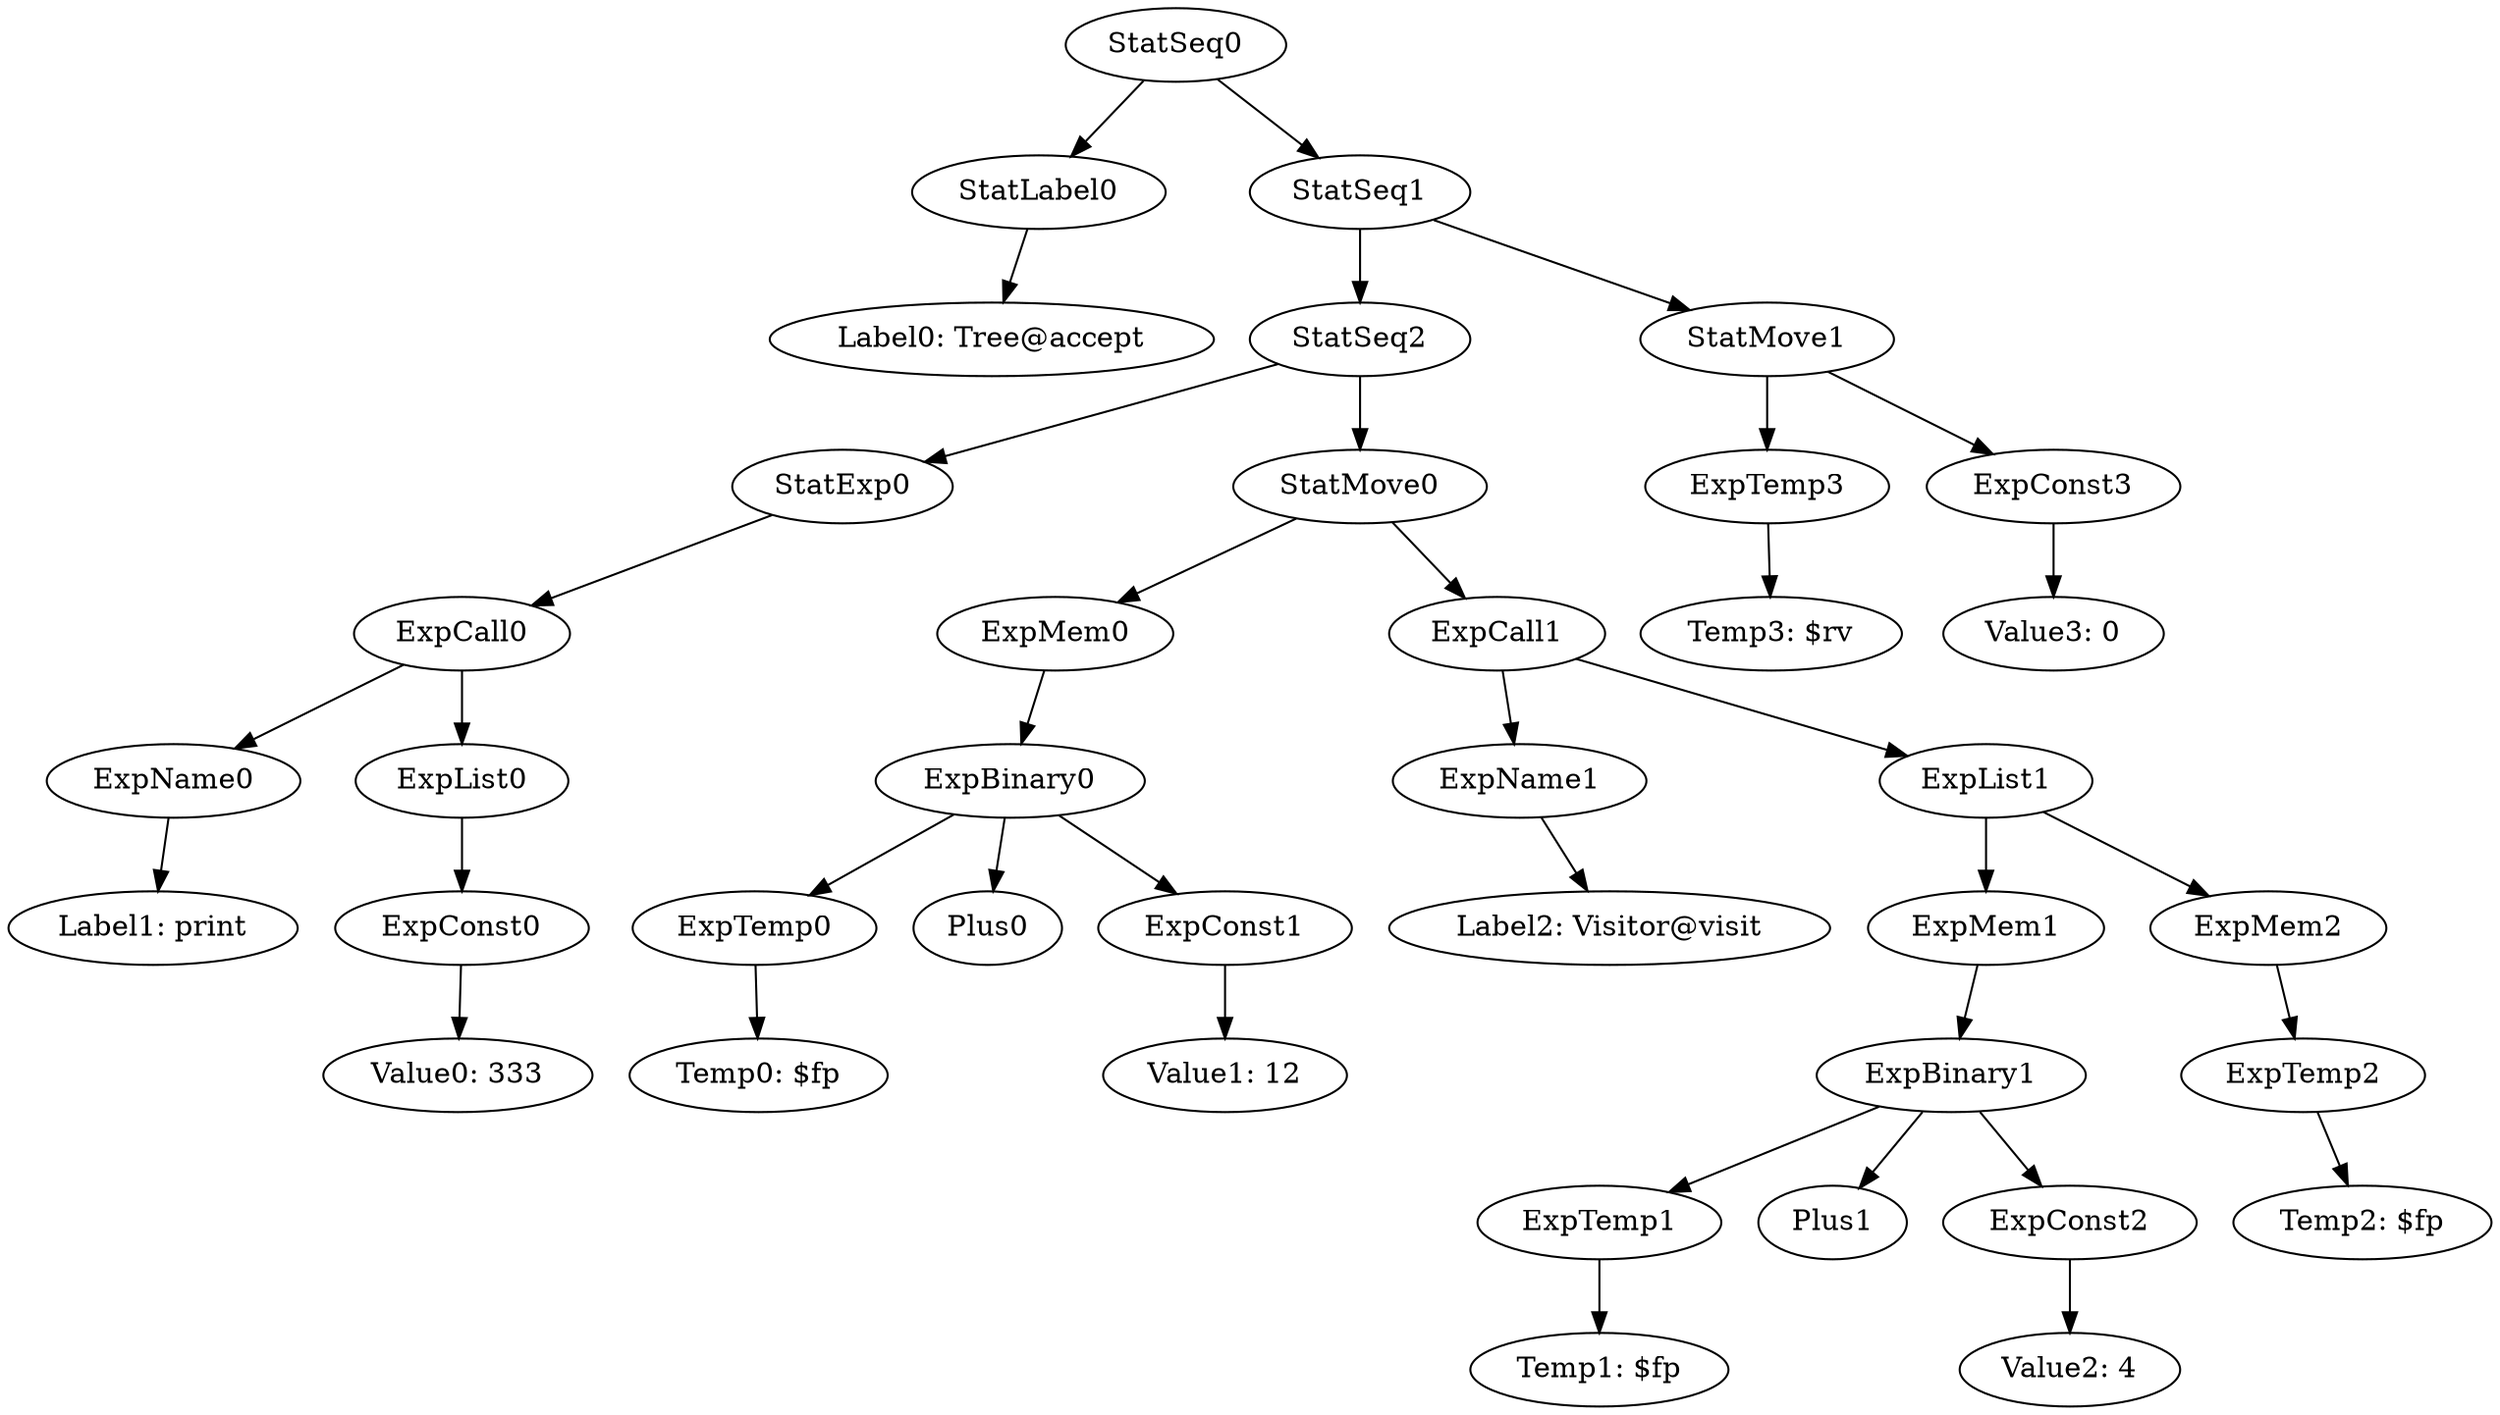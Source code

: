 digraph {
	ordering = out;
	ExpConst3 -> "Value3: 0";
	StatMove1 -> ExpTemp3;
	StatMove1 -> ExpConst3;
	ExpTemp3 -> "Temp3: $rv";
	ExpBinary0 -> ExpTemp0;
	ExpBinary0 -> Plus0;
	ExpBinary0 -> ExpConst1;
	ExpTemp0 -> "Temp0: $fp";
	StatExp0 -> ExpCall0;
	ExpList0 -> ExpConst0;
	ExpCall1 -> ExpName1;
	ExpCall1 -> ExpList1;
	ExpConst0 -> "Value0: 333";
	ExpMem1 -> ExpBinary1;
	StatLabel0 -> "Label0: Tree@accept";
	StatSeq2 -> StatExp0;
	StatSeq2 -> StatMove0;
	ExpMem2 -> ExpTemp2;
	ExpCall0 -> ExpName0;
	ExpCall0 -> ExpList0;
	ExpName0 -> "Label1: print";
	StatSeq1 -> StatSeq2;
	StatSeq1 -> StatMove1;
	ExpConst1 -> "Value1: 12";
	ExpName1 -> "Label2: Visitor@visit";
	ExpList1 -> ExpMem1;
	ExpList1 -> ExpMem2;
	ExpMem0 -> ExpBinary0;
	ExpBinary1 -> ExpTemp1;
	ExpBinary1 -> Plus1;
	ExpBinary1 -> ExpConst2;
	StatMove0 -> ExpMem0;
	StatMove0 -> ExpCall1;
	StatSeq0 -> StatLabel0;
	StatSeq0 -> StatSeq1;
	ExpTemp1 -> "Temp1: $fp";
	ExpConst2 -> "Value2: 4";
	ExpTemp2 -> "Temp2: $fp";
}

